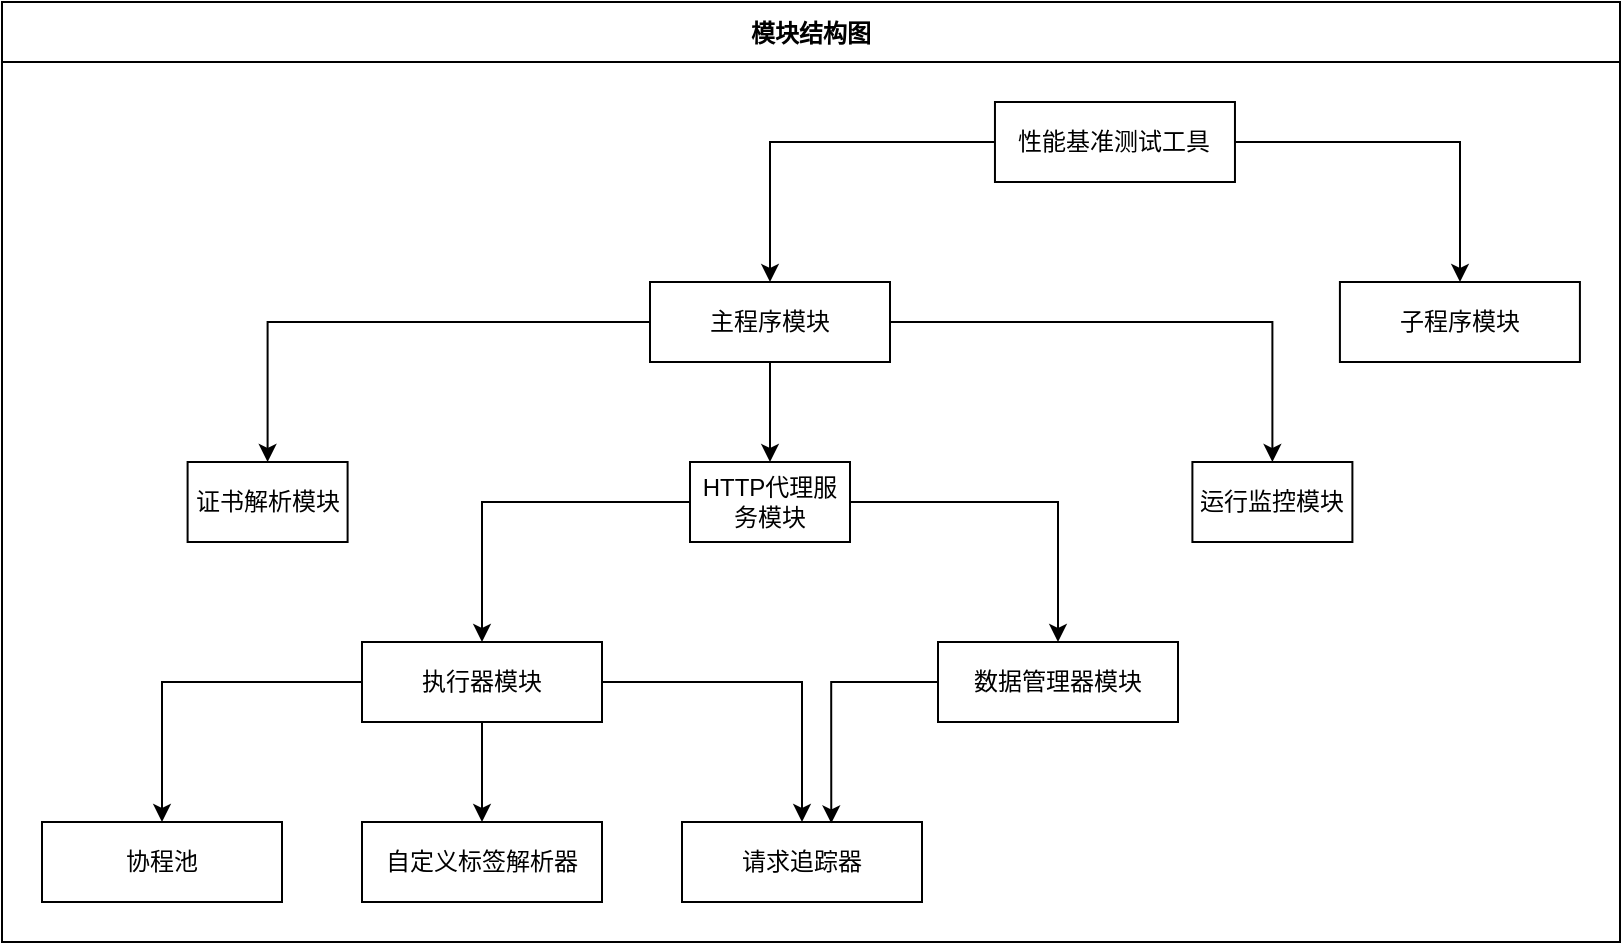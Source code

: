 <mxfile version="24.0.2" type="device">
  <diagram id="prtHgNgQTEPvFCAcTncT" name="Page-1">
    <mxGraphModel dx="1209" dy="820" grid="1" gridSize="10" guides="1" tooltips="1" connect="1" arrows="1" fold="1" page="1" pageScale="1" pageWidth="827" pageHeight="1169" math="0" shadow="0">
      <root>
        <mxCell id="0" />
        <mxCell id="1" parent="0" />
        <mxCell id="JdBZD-U3KaSjiHQbsEmz-12" value="模块结构图" style="swimlane;startSize=30;horizontal=1;childLayout=treeLayout;horizontalTree=0;resizable=0;containerType=tree;fontSize=12;" parent="1" vertex="1">
          <mxGeometry x="9" y="40" width="809" height="470" as="geometry" />
        </mxCell>
        <mxCell id="JdBZD-U3KaSjiHQbsEmz-30" style="edgeStyle=orthogonalEdgeStyle;rounded=0;orthogonalLoop=1;jettySize=auto;html=1;entryX=0.5;entryY=0;entryDx=0;entryDy=0;" parent="JdBZD-U3KaSjiHQbsEmz-12" source="JdBZD-U3KaSjiHQbsEmz-13" target="JdBZD-U3KaSjiHQbsEmz-31" edge="1">
          <mxGeometry relative="1" as="geometry">
            <mxPoint x="-1944.36" y="130" as="targetPoint" />
          </mxGeometry>
        </mxCell>
        <mxCell id="UdN89FDLi360X8hXj9cQ-18" style="edgeStyle=orthogonalEdgeStyle;rounded=0;orthogonalLoop=1;jettySize=auto;html=1;" edge="1" parent="JdBZD-U3KaSjiHQbsEmz-12" source="JdBZD-U3KaSjiHQbsEmz-13" target="UdN89FDLi360X8hXj9cQ-17">
          <mxGeometry relative="1" as="geometry" />
        </mxCell>
        <mxCell id="JdBZD-U3KaSjiHQbsEmz-13" value="性能基准测试工具" style="whiteSpace=wrap;html=1;" parent="JdBZD-U3KaSjiHQbsEmz-12" vertex="1">
          <mxGeometry x="496.48" y="50" width="120" height="40" as="geometry" />
        </mxCell>
        <mxCell id="PZ6a2qr-jmygVSjUuacg-6" style="edgeStyle=orthogonalEdgeStyle;rounded=0;orthogonalLoop=1;jettySize=auto;html=1;entryX=0.5;entryY=0;entryDx=0;entryDy=0;" parent="JdBZD-U3KaSjiHQbsEmz-12" source="JdBZD-U3KaSjiHQbsEmz-31" target="PZ6a2qr-jmygVSjUuacg-3" edge="1">
          <mxGeometry relative="1" as="geometry" />
        </mxCell>
        <mxCell id="PZ6a2qr-jmygVSjUuacg-12" style="edgeStyle=orthogonalEdgeStyle;rounded=0;orthogonalLoop=1;jettySize=auto;html=1;" parent="JdBZD-U3KaSjiHQbsEmz-12" source="JdBZD-U3KaSjiHQbsEmz-31" target="PZ6a2qr-jmygVSjUuacg-11" edge="1">
          <mxGeometry relative="1" as="geometry" />
        </mxCell>
        <mxCell id="PZ6a2qr-jmygVSjUuacg-16" style="edgeStyle=orthogonalEdgeStyle;rounded=0;orthogonalLoop=1;jettySize=auto;html=1;entryX=0.5;entryY=0;entryDx=0;entryDy=0;" parent="JdBZD-U3KaSjiHQbsEmz-12" source="JdBZD-U3KaSjiHQbsEmz-31" target="PZ6a2qr-jmygVSjUuacg-10" edge="1">
          <mxGeometry relative="1" as="geometry" />
        </mxCell>
        <mxCell id="JdBZD-U3KaSjiHQbsEmz-31" value="主程序模块" style="whiteSpace=wrap;html=1;" parent="JdBZD-U3KaSjiHQbsEmz-12" vertex="1">
          <mxGeometry x="324" y="140" width="120" height="40" as="geometry" />
        </mxCell>
        <mxCell id="PZ6a2qr-jmygVSjUuacg-3" value="证书解析模块" style="whiteSpace=wrap;html=1;" parent="JdBZD-U3KaSjiHQbsEmz-12" vertex="1">
          <mxGeometry x="92.8" y="230" width="80" height="40" as="geometry" />
        </mxCell>
        <mxCell id="PZ6a2qr-jmygVSjUuacg-10" value="运行监控模块" style="whiteSpace=wrap;html=1;" parent="JdBZD-U3KaSjiHQbsEmz-12" vertex="1">
          <mxGeometry x="595.2" y="230" width="80" height="40" as="geometry" />
        </mxCell>
        <mxCell id="UdN89FDLi360X8hXj9cQ-25" style="edgeStyle=orthogonalEdgeStyle;rounded=0;orthogonalLoop=1;jettySize=auto;html=1;entryX=0.5;entryY=0;entryDx=0;entryDy=0;" edge="1" parent="JdBZD-U3KaSjiHQbsEmz-12" source="PZ6a2qr-jmygVSjUuacg-11" target="UdN89FDLi360X8hXj9cQ-21">
          <mxGeometry relative="1" as="geometry" />
        </mxCell>
        <mxCell id="UdN89FDLi360X8hXj9cQ-26" style="edgeStyle=orthogonalEdgeStyle;rounded=0;orthogonalLoop=1;jettySize=auto;html=1;" edge="1" parent="JdBZD-U3KaSjiHQbsEmz-12" source="PZ6a2qr-jmygVSjUuacg-11" target="UdN89FDLi360X8hXj9cQ-23">
          <mxGeometry relative="1" as="geometry" />
        </mxCell>
        <mxCell id="PZ6a2qr-jmygVSjUuacg-11" value="HTTP代理服务模块" style="whiteSpace=wrap;html=1;" parent="JdBZD-U3KaSjiHQbsEmz-12" vertex="1">
          <mxGeometry x="344" y="230" width="80" height="40" as="geometry" />
        </mxCell>
        <mxCell id="UdN89FDLi360X8hXj9cQ-17" value="子程序模块" style="whiteSpace=wrap;html=1;" vertex="1" parent="JdBZD-U3KaSjiHQbsEmz-12">
          <mxGeometry x="668.96" y="140" width="120" height="40" as="geometry" />
        </mxCell>
        <mxCell id="UdN89FDLi360X8hXj9cQ-30" style="edgeStyle=orthogonalEdgeStyle;rounded=0;orthogonalLoop=1;jettySize=auto;html=1;entryX=0.5;entryY=0;entryDx=0;entryDy=0;" edge="1" parent="JdBZD-U3KaSjiHQbsEmz-12" source="UdN89FDLi360X8hXj9cQ-21" target="UdN89FDLi360X8hXj9cQ-28">
          <mxGeometry relative="1" as="geometry" />
        </mxCell>
        <mxCell id="UdN89FDLi360X8hXj9cQ-31" style="edgeStyle=orthogonalEdgeStyle;rounded=0;orthogonalLoop=1;jettySize=auto;html=1;" edge="1" parent="JdBZD-U3KaSjiHQbsEmz-12" source="UdN89FDLi360X8hXj9cQ-21" target="UdN89FDLi360X8hXj9cQ-27">
          <mxGeometry relative="1" as="geometry" />
        </mxCell>
        <mxCell id="UdN89FDLi360X8hXj9cQ-32" style="edgeStyle=orthogonalEdgeStyle;rounded=0;orthogonalLoop=1;jettySize=auto;html=1;entryX=0.5;entryY=0;entryDx=0;entryDy=0;" edge="1" parent="JdBZD-U3KaSjiHQbsEmz-12" source="UdN89FDLi360X8hXj9cQ-21" target="UdN89FDLi360X8hXj9cQ-29">
          <mxGeometry relative="1" as="geometry" />
        </mxCell>
        <mxCell id="UdN89FDLi360X8hXj9cQ-21" value="执行器模块" style="whiteSpace=wrap;html=1;" vertex="1" parent="JdBZD-U3KaSjiHQbsEmz-12">
          <mxGeometry x="180" y="320" width="120" height="40" as="geometry" />
        </mxCell>
        <mxCell id="UdN89FDLi360X8hXj9cQ-23" value="数据管理器模块" style="whiteSpace=wrap;html=1;" vertex="1" parent="JdBZD-U3KaSjiHQbsEmz-12">
          <mxGeometry x="468" y="320" width="120" height="40" as="geometry" />
        </mxCell>
        <mxCell id="UdN89FDLi360X8hXj9cQ-27" value="自定义标签解析器" style="whiteSpace=wrap;html=1;" vertex="1" parent="JdBZD-U3KaSjiHQbsEmz-12">
          <mxGeometry x="180" y="410" width="120" height="40" as="geometry" />
        </mxCell>
        <mxCell id="UdN89FDLi360X8hXj9cQ-28" value="协程池" style="whiteSpace=wrap;html=1;" vertex="1" parent="JdBZD-U3KaSjiHQbsEmz-12">
          <mxGeometry x="20" y="410" width="120" height="40" as="geometry" />
        </mxCell>
        <mxCell id="UdN89FDLi360X8hXj9cQ-29" value="请求追踪器" style="whiteSpace=wrap;html=1;" vertex="1" parent="JdBZD-U3KaSjiHQbsEmz-12">
          <mxGeometry x="340" y="410" width="120" height="40" as="geometry" />
        </mxCell>
        <mxCell id="UdN89FDLi360X8hXj9cQ-40" style="edgeStyle=orthogonalEdgeStyle;rounded=0;orthogonalLoop=1;jettySize=auto;html=1;entryX=0.622;entryY=0.017;entryDx=0;entryDy=0;entryPerimeter=0;" edge="1" parent="JdBZD-U3KaSjiHQbsEmz-12" source="UdN89FDLi360X8hXj9cQ-23" target="UdN89FDLi360X8hXj9cQ-29">
          <mxGeometry relative="1" as="geometry" />
        </mxCell>
      </root>
    </mxGraphModel>
  </diagram>
</mxfile>
